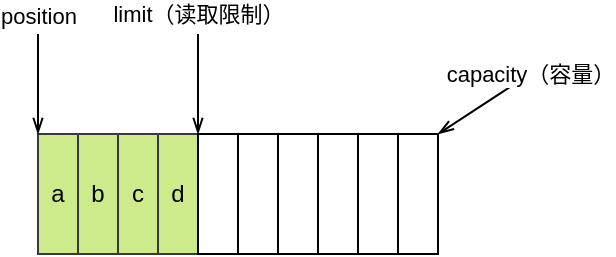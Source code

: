 <mxfile version="14.6.13" type="device"><diagram id="HdYU1AlKAgZdRub_G7Wu" name="第 1 页"><mxGraphModel dx="1086" dy="966" grid="1" gridSize="10" guides="1" tooltips="1" connect="1" arrows="1" fold="1" page="1" pageScale="1" pageWidth="827" pageHeight="1169" math="0" shadow="0"><root><mxCell id="0"/><mxCell id="1" parent="0"/><mxCell id="k4bSqTTp2loTsez-oT81-40" value="a" style="rounded=0;whiteSpace=wrap;html=1;fillColor=#cdeb8b;strokeColor=#36393d;" parent="1" vertex="1"><mxGeometry x="321" y="560" width="20" height="60" as="geometry"/></mxCell><mxCell id="k4bSqTTp2loTsez-oT81-41" value="b" style="rounded=0;whiteSpace=wrap;html=1;fillColor=#cdeb8b;strokeColor=#36393d;" parent="1" vertex="1"><mxGeometry x="341" y="560" width="20" height="60" as="geometry"/></mxCell><mxCell id="k4bSqTTp2loTsez-oT81-42" value="d" style="rounded=0;whiteSpace=wrap;html=1;fillColor=#cdeb8b;strokeColor=#36393d;" parent="1" vertex="1"><mxGeometry x="381" y="560" width="20" height="60" as="geometry"/></mxCell><mxCell id="k4bSqTTp2loTsez-oT81-43" value="c" style="rounded=0;whiteSpace=wrap;html=1;fillColor=#cdeb8b;strokeColor=#36393d;" parent="1" vertex="1"><mxGeometry x="361" y="560" width="20" height="60" as="geometry"/></mxCell><mxCell id="k4bSqTTp2loTsez-oT81-44" value="" style="rounded=0;whiteSpace=wrap;html=1;" parent="1" vertex="1"><mxGeometry x="401" y="560" width="20" height="60" as="geometry"/></mxCell><mxCell id="k4bSqTTp2loTsez-oT81-45" value="" style="rounded=0;whiteSpace=wrap;html=1;" parent="1" vertex="1"><mxGeometry x="441" y="560" width="20" height="60" as="geometry"/></mxCell><mxCell id="k4bSqTTp2loTsez-oT81-46" value="" style="rounded=0;whiteSpace=wrap;html=1;" parent="1" vertex="1"><mxGeometry x="421" y="560" width="20" height="60" as="geometry"/></mxCell><mxCell id="k4bSqTTp2loTsez-oT81-47" value="" style="rounded=0;whiteSpace=wrap;html=1;" parent="1" vertex="1"><mxGeometry x="461" y="560" width="20" height="60" as="geometry"/></mxCell><mxCell id="k4bSqTTp2loTsez-oT81-48" value="" style="rounded=0;whiteSpace=wrap;html=1;" parent="1" vertex="1"><mxGeometry x="481" y="560" width="20" height="60" as="geometry"/></mxCell><mxCell id="k4bSqTTp2loTsez-oT81-49" value="" style="rounded=0;whiteSpace=wrap;html=1;" parent="1" vertex="1"><mxGeometry x="501" y="560" width="20" height="60" as="geometry"/></mxCell><mxCell id="k4bSqTTp2loTsez-oT81-50" value="position" style="endArrow=openThin;html=1;entryX=0;entryY=0;entryDx=0;entryDy=0;endFill=0;labelPosition=center;verticalLabelPosition=middle;align=center;verticalAlign=bottom;" parent="1" edge="1"><mxGeometry x="-1" width="50" height="50" relative="1" as="geometry"><mxPoint x="321" y="510" as="sourcePoint"/><mxPoint x="321" y="560" as="targetPoint"/><mxPoint as="offset"/></mxGeometry></mxCell><mxCell id="k4bSqTTp2loTsez-oT81-51" value="limit（读取限制）" style="endArrow=openThin;html=1;entryX=1;entryY=0;entryDx=0;entryDy=0;endFill=0;" parent="1" edge="1"><mxGeometry x="-1" y="-10" width="50" height="50" relative="1" as="geometry"><mxPoint x="401" y="510" as="sourcePoint"/><mxPoint x="401" y="560" as="targetPoint"/><mxPoint x="10" y="-10" as="offset"/></mxGeometry></mxCell><mxCell id="k4bSqTTp2loTsez-oT81-52" value="capacity（容量）" style="endArrow=openThin;html=1;entryX=1;entryY=0;entryDx=0;entryDy=0;endFill=0;" parent="1" edge="1"><mxGeometry x="-1" width="50" height="50" relative="1" as="geometry"><mxPoint x="567" y="530" as="sourcePoint"/><mxPoint x="521" y="560" as="targetPoint"/><mxPoint as="offset"/></mxGeometry></mxCell></root></mxGraphModel></diagram></mxfile>